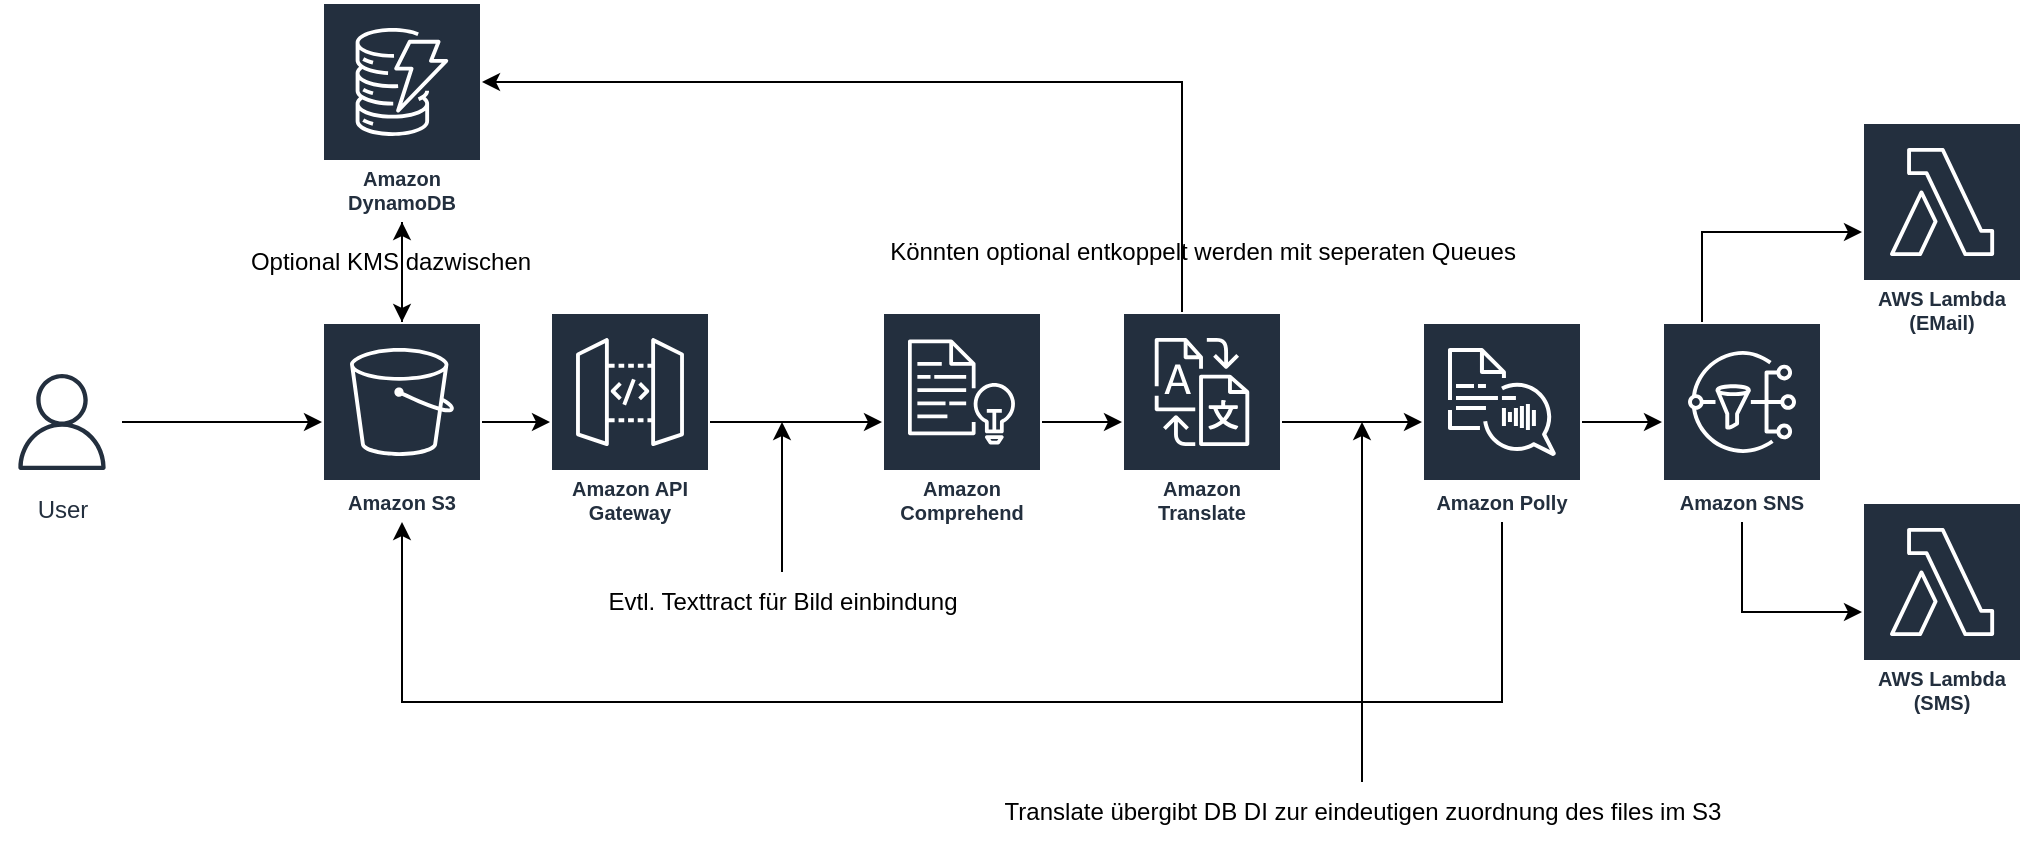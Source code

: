<mxfile version="20.1.1" type="device"><diagram id="95vBne24npr8SuxhA-gB" name="Page-1"><mxGraphModel dx="1298" dy="728" grid="1" gridSize="10" guides="1" tooltips="1" connect="1" arrows="1" fold="1" page="1" pageScale="1" pageWidth="1654" pageHeight="2336" math="0" shadow="0"><root><mxCell id="0"/><mxCell id="1" parent="0"/><mxCell id="W8NpMtJ8kf_Z8Ei0mUSe-3" style="edgeStyle=orthogonalEdgeStyle;rounded=0;orthogonalLoop=1;jettySize=auto;html=1;" edge="1" parent="1" source="W8NpMtJ8kf_Z8Ei0mUSe-1" target="W8NpMtJ8kf_Z8Ei0mUSe-2"><mxGeometry relative="1" as="geometry"/></mxCell><mxCell id="W8NpMtJ8kf_Z8Ei0mUSe-1" value="User" style="sketch=0;outlineConnect=0;fontColor=#232F3E;gradientColor=none;strokeColor=#232F3E;fillColor=#ffffff;dashed=0;verticalLabelPosition=bottom;verticalAlign=top;align=center;html=1;fontSize=12;fontStyle=0;aspect=fixed;shape=mxgraph.aws4.resourceIcon;resIcon=mxgraph.aws4.user;" vertex="1" parent="1"><mxGeometry x="100" y="180" width="60" height="60" as="geometry"/></mxCell><mxCell id="W8NpMtJ8kf_Z8Ei0mUSe-5" style="edgeStyle=orthogonalEdgeStyle;rounded=0;orthogonalLoop=1;jettySize=auto;html=1;" edge="1" parent="1" source="W8NpMtJ8kf_Z8Ei0mUSe-2" target="W8NpMtJ8kf_Z8Ei0mUSe-4"><mxGeometry relative="1" as="geometry"/></mxCell><mxCell id="W8NpMtJ8kf_Z8Ei0mUSe-10" style="edgeStyle=orthogonalEdgeStyle;rounded=0;orthogonalLoop=1;jettySize=auto;html=1;" edge="1" parent="1" source="W8NpMtJ8kf_Z8Ei0mUSe-2" target="W8NpMtJ8kf_Z8Ei0mUSe-6"><mxGeometry relative="1" as="geometry"><Array as="points"><mxPoint x="300" y="130"/><mxPoint x="300" y="130"/></Array></mxGeometry></mxCell><mxCell id="W8NpMtJ8kf_Z8Ei0mUSe-2" value="Amazon S3" style="sketch=0;outlineConnect=0;fontColor=#232F3E;gradientColor=none;strokeColor=#ffffff;fillColor=#232F3E;dashed=0;verticalLabelPosition=middle;verticalAlign=bottom;align=center;html=1;whiteSpace=wrap;fontSize=10;fontStyle=1;spacing=3;shape=mxgraph.aws4.productIcon;prIcon=mxgraph.aws4.s3;" vertex="1" parent="1"><mxGeometry x="260" y="160" width="80" height="100" as="geometry"/></mxCell><mxCell id="W8NpMtJ8kf_Z8Ei0mUSe-12" style="edgeStyle=orthogonalEdgeStyle;rounded=0;orthogonalLoop=1;jettySize=auto;html=1;" edge="1" parent="1" source="W8NpMtJ8kf_Z8Ei0mUSe-4" target="W8NpMtJ8kf_Z8Ei0mUSe-26"><mxGeometry relative="1" as="geometry"><mxPoint x="500" y="210" as="targetPoint"/></mxGeometry></mxCell><mxCell id="W8NpMtJ8kf_Z8Ei0mUSe-4" value="Amazon API Gateway" style="sketch=0;outlineConnect=0;fontColor=#232F3E;gradientColor=none;strokeColor=#ffffff;fillColor=#232F3E;dashed=0;verticalLabelPosition=middle;verticalAlign=bottom;align=center;html=1;whiteSpace=wrap;fontSize=10;fontStyle=1;spacing=3;shape=mxgraph.aws4.productIcon;prIcon=mxgraph.aws4.api_gateway;" vertex="1" parent="1"><mxGeometry x="374" y="155" width="80" height="110" as="geometry"/></mxCell><mxCell id="W8NpMtJ8kf_Z8Ei0mUSe-16" style="edgeStyle=orthogonalEdgeStyle;rounded=0;orthogonalLoop=1;jettySize=auto;html=1;" edge="1" parent="1" source="W8NpMtJ8kf_Z8Ei0mUSe-6" target="W8NpMtJ8kf_Z8Ei0mUSe-2"><mxGeometry relative="1" as="geometry"/></mxCell><mxCell id="W8NpMtJ8kf_Z8Ei0mUSe-6" value="Amazon DynamoDB" style="sketch=0;outlineConnect=0;fontColor=#232F3E;gradientColor=none;strokeColor=#ffffff;fillColor=#232F3E;dashed=0;verticalLabelPosition=middle;verticalAlign=bottom;align=center;html=1;whiteSpace=wrap;fontSize=10;fontStyle=1;spacing=3;shape=mxgraph.aws4.productIcon;prIcon=mxgraph.aws4.dynamodb;" vertex="1" parent="1"><mxGeometry x="260" width="80" height="110" as="geometry"/></mxCell><mxCell id="W8NpMtJ8kf_Z8Ei0mUSe-21" style="edgeStyle=orthogonalEdgeStyle;rounded=0;orthogonalLoop=1;jettySize=auto;html=1;" edge="1" parent="1" source="W8NpMtJ8kf_Z8Ei0mUSe-17" target="W8NpMtJ8kf_Z8Ei0mUSe-19"><mxGeometry relative="1" as="geometry"><Array as="points"><mxPoint x="950" y="115"/></Array></mxGeometry></mxCell><mxCell id="W8NpMtJ8kf_Z8Ei0mUSe-22" style="edgeStyle=orthogonalEdgeStyle;rounded=0;orthogonalLoop=1;jettySize=auto;html=1;" edge="1" parent="1" source="W8NpMtJ8kf_Z8Ei0mUSe-17" target="W8NpMtJ8kf_Z8Ei0mUSe-20"><mxGeometry relative="1" as="geometry"><Array as="points"><mxPoint x="970" y="305"/></Array></mxGeometry></mxCell><mxCell id="W8NpMtJ8kf_Z8Ei0mUSe-17" value="Amazon SNS" style="sketch=0;outlineConnect=0;fontColor=#232F3E;gradientColor=none;strokeColor=#ffffff;fillColor=#232F3E;dashed=0;verticalLabelPosition=middle;verticalAlign=bottom;align=center;html=1;whiteSpace=wrap;fontSize=10;fontStyle=1;spacing=3;shape=mxgraph.aws4.productIcon;prIcon=mxgraph.aws4.sns;" vertex="1" parent="1"><mxGeometry x="930" y="160" width="80" height="100" as="geometry"/></mxCell><mxCell id="W8NpMtJ8kf_Z8Ei0mUSe-19" value="AWS Lambda (EMail)" style="sketch=0;outlineConnect=0;fontColor=#232F3E;gradientColor=none;strokeColor=#ffffff;fillColor=#232F3E;dashed=0;verticalLabelPosition=middle;verticalAlign=bottom;align=center;html=1;whiteSpace=wrap;fontSize=10;fontStyle=1;spacing=3;shape=mxgraph.aws4.productIcon;prIcon=mxgraph.aws4.lambda;" vertex="1" parent="1"><mxGeometry x="1030" y="60" width="80" height="110" as="geometry"/></mxCell><mxCell id="W8NpMtJ8kf_Z8Ei0mUSe-20" value="AWS Lambda (SMS)" style="sketch=0;outlineConnect=0;fontColor=#232F3E;gradientColor=none;strokeColor=#ffffff;fillColor=#232F3E;dashed=0;verticalLabelPosition=middle;verticalAlign=bottom;align=center;html=1;whiteSpace=wrap;fontSize=10;fontStyle=1;spacing=3;shape=mxgraph.aws4.productIcon;prIcon=mxgraph.aws4.lambda;" vertex="1" parent="1"><mxGeometry x="1030" y="250" width="80" height="110" as="geometry"/></mxCell><mxCell id="W8NpMtJ8kf_Z8Ei0mUSe-23" value="Optional KMS dazwischen" style="text;html=1;align=center;verticalAlign=middle;resizable=0;points=[];autosize=1;strokeColor=none;fillColor=none;" vertex="1" parent="1"><mxGeometry x="214" y="115" width="160" height="30" as="geometry"/></mxCell><mxCell id="W8NpMtJ8kf_Z8Ei0mUSe-31" style="edgeStyle=orthogonalEdgeStyle;rounded=0;orthogonalLoop=1;jettySize=auto;html=1;" edge="1" parent="1" source="W8NpMtJ8kf_Z8Ei0mUSe-24" target="W8NpMtJ8kf_Z8Ei0mUSe-30"><mxGeometry relative="1" as="geometry"/></mxCell><mxCell id="W8NpMtJ8kf_Z8Ei0mUSe-24" value="Amazon Translate" style="sketch=0;outlineConnect=0;fontColor=#232F3E;gradientColor=none;strokeColor=#ffffff;fillColor=#232F3E;dashed=0;verticalLabelPosition=middle;verticalAlign=bottom;align=center;html=1;whiteSpace=wrap;fontSize=10;fontStyle=1;spacing=3;shape=mxgraph.aws4.productIcon;prIcon=mxgraph.aws4.translate;" vertex="1" parent="1"><mxGeometry x="660" y="155" width="80" height="110" as="geometry"/></mxCell><mxCell id="W8NpMtJ8kf_Z8Ei0mUSe-29" style="edgeStyle=orthogonalEdgeStyle;rounded=0;orthogonalLoop=1;jettySize=auto;html=1;" edge="1" parent="1" source="W8NpMtJ8kf_Z8Ei0mUSe-26" target="W8NpMtJ8kf_Z8Ei0mUSe-24"><mxGeometry relative="1" as="geometry"/></mxCell><mxCell id="W8NpMtJ8kf_Z8Ei0mUSe-26" value="Amazon Comprehend" style="sketch=0;outlineConnect=0;fontColor=#232F3E;gradientColor=none;strokeColor=#ffffff;fillColor=#232F3E;dashed=0;verticalLabelPosition=middle;verticalAlign=bottom;align=center;html=1;whiteSpace=wrap;fontSize=10;fontStyle=1;spacing=3;shape=mxgraph.aws4.productIcon;prIcon=mxgraph.aws4.comprehend;" vertex="1" parent="1"><mxGeometry x="540" y="155" width="80" height="110" as="geometry"/></mxCell><mxCell id="W8NpMtJ8kf_Z8Ei0mUSe-28" style="edgeStyle=orthogonalEdgeStyle;rounded=0;orthogonalLoop=1;jettySize=auto;html=1;" edge="1" parent="1" source="W8NpMtJ8kf_Z8Ei0mUSe-27"><mxGeometry relative="1" as="geometry"><mxPoint x="490" y="210" as="targetPoint"/></mxGeometry></mxCell><mxCell id="W8NpMtJ8kf_Z8Ei0mUSe-27" value="Evtl. Texttract für Bild einbindung" style="text;html=1;align=center;verticalAlign=middle;resizable=0;points=[];autosize=1;strokeColor=none;fillColor=none;" vertex="1" parent="1"><mxGeometry x="390" y="285" width="200" height="30" as="geometry"/></mxCell><mxCell id="W8NpMtJ8kf_Z8Ei0mUSe-34" style="edgeStyle=orthogonalEdgeStyle;rounded=0;orthogonalLoop=1;jettySize=auto;html=1;" edge="1" parent="1" source="W8NpMtJ8kf_Z8Ei0mUSe-30" target="W8NpMtJ8kf_Z8Ei0mUSe-2"><mxGeometry relative="1" as="geometry"><Array as="points"><mxPoint x="850" y="350"/><mxPoint x="300" y="350"/></Array></mxGeometry></mxCell><mxCell id="W8NpMtJ8kf_Z8Ei0mUSe-37" style="edgeStyle=orthogonalEdgeStyle;rounded=0;orthogonalLoop=1;jettySize=auto;html=1;" edge="1" parent="1" source="W8NpMtJ8kf_Z8Ei0mUSe-30" target="W8NpMtJ8kf_Z8Ei0mUSe-17"><mxGeometry relative="1" as="geometry"/></mxCell><mxCell id="W8NpMtJ8kf_Z8Ei0mUSe-30" value="Amazon Polly" style="sketch=0;outlineConnect=0;fontColor=#232F3E;gradientColor=none;strokeColor=#ffffff;fillColor=#232F3E;dashed=0;verticalLabelPosition=middle;verticalAlign=bottom;align=center;html=1;whiteSpace=wrap;fontSize=10;fontStyle=1;spacing=3;shape=mxgraph.aws4.productIcon;prIcon=mxgraph.aws4.polly;" vertex="1" parent="1"><mxGeometry x="810" y="160" width="80" height="100" as="geometry"/></mxCell><mxCell id="W8NpMtJ8kf_Z8Ei0mUSe-33" style="edgeStyle=orthogonalEdgeStyle;rounded=0;orthogonalLoop=1;jettySize=auto;html=1;" edge="1" parent="1" source="W8NpMtJ8kf_Z8Ei0mUSe-24" target="W8NpMtJ8kf_Z8Ei0mUSe-6"><mxGeometry relative="1" as="geometry"><Array as="points"><mxPoint x="690" y="40"/></Array></mxGeometry></mxCell><mxCell id="W8NpMtJ8kf_Z8Ei0mUSe-32" value="Könnten optional entkoppelt werden mit seperaten Queues" style="text;html=1;align=center;verticalAlign=middle;resizable=0;points=[];autosize=1;strokeColor=none;fillColor=none;" vertex="1" parent="1"><mxGeometry x="530" y="110" width="340" height="30" as="geometry"/></mxCell><mxCell id="W8NpMtJ8kf_Z8Ei0mUSe-36" style="edgeStyle=orthogonalEdgeStyle;rounded=0;orthogonalLoop=1;jettySize=auto;html=1;" edge="1" parent="1" source="W8NpMtJ8kf_Z8Ei0mUSe-35"><mxGeometry relative="1" as="geometry"><mxPoint x="780" y="210" as="targetPoint"/></mxGeometry></mxCell><mxCell id="W8NpMtJ8kf_Z8Ei0mUSe-35" value="Translate übergibt DB DI zur eindeutigen zuordnung des files im S3" style="text;html=1;align=center;verticalAlign=middle;resizable=0;points=[];autosize=1;strokeColor=none;fillColor=none;" vertex="1" parent="1"><mxGeometry x="590" y="390" width="380" height="30" as="geometry"/></mxCell></root></mxGraphModel></diagram></mxfile>